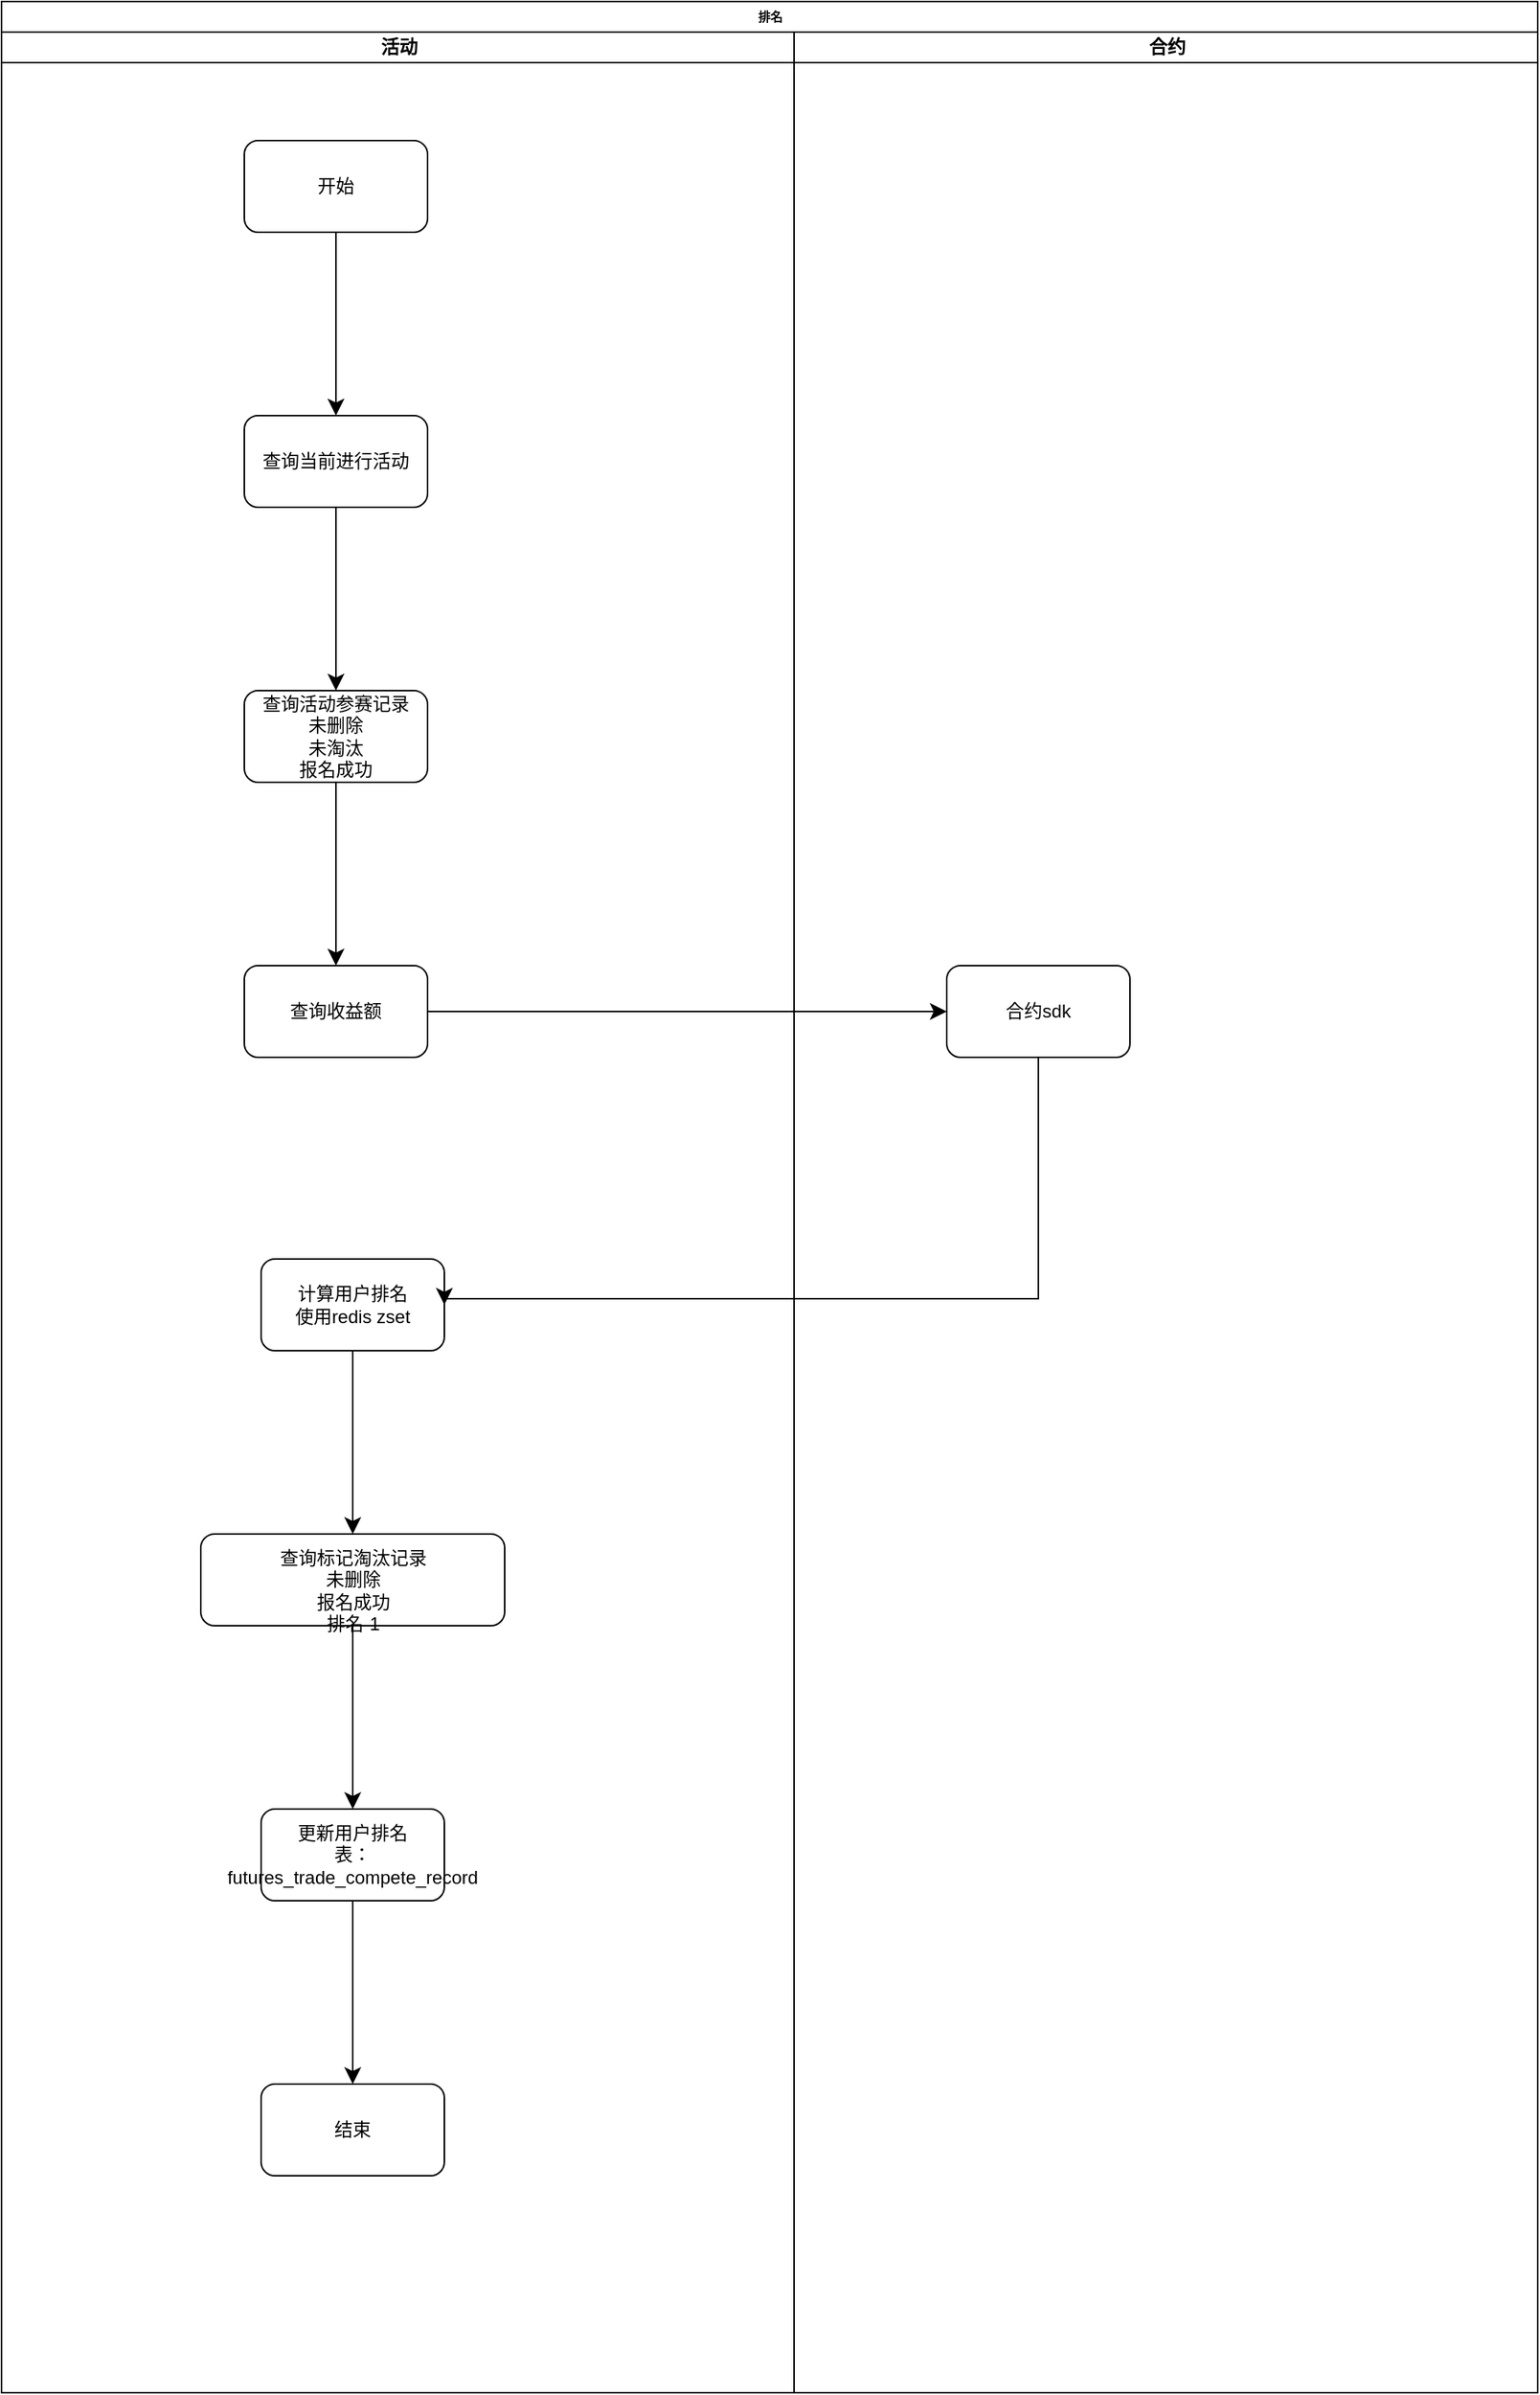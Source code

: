 <mxfile version="24.2.3" type="github">
  <diagram name="Page-1" id="74e2e168-ea6b-b213-b513-2b3c1d86103e">
    <mxGraphModel dx="954" dy="739" grid="0" gridSize="10" guides="1" tooltips="1" connect="1" arrows="1" fold="1" page="1" pageScale="1" pageWidth="1100" pageHeight="850" background="none" math="0" shadow="0">
      <root>
        <mxCell id="0" />
        <mxCell id="1" parent="0" />
        <mxCell id="77e6c97f196da883-1" value="排名" style="swimlane;html=1;childLayout=stackLayout;startSize=20;rounded=0;shadow=0;labelBackgroundColor=none;strokeWidth=1;fontFamily=Verdana;fontSize=8;align=center;" parent="1" vertex="1">
          <mxGeometry x="70" y="40" width="1006" height="1565" as="geometry" />
        </mxCell>
        <mxCell id="77e6c97f196da883-2" value="活动" style="swimlane;html=1;startSize=20;" parent="77e6c97f196da883-1" vertex="1">
          <mxGeometry y="20" width="519" height="1545" as="geometry" />
        </mxCell>
        <mxCell id="7HxZAh4jDL76YrdutOJW-3" value="" style="edgeStyle=none;curved=1;rounded=0;orthogonalLoop=1;jettySize=auto;html=1;fontSize=12;startSize=8;endSize=8;" edge="1" parent="77e6c97f196da883-2" source="7HxZAh4jDL76YrdutOJW-1" target="7HxZAh4jDL76YrdutOJW-2">
          <mxGeometry relative="1" as="geometry" />
        </mxCell>
        <mxCell id="7HxZAh4jDL76YrdutOJW-1" value="开始" style="rounded=1;whiteSpace=wrap;html=1;" vertex="1" parent="77e6c97f196da883-2">
          <mxGeometry x="159" y="71" width="120" height="60" as="geometry" />
        </mxCell>
        <mxCell id="7HxZAh4jDL76YrdutOJW-5" value="" style="edgeStyle=none;curved=1;rounded=0;orthogonalLoop=1;jettySize=auto;html=1;fontSize=12;startSize=8;endSize=8;" edge="1" parent="77e6c97f196da883-2" source="7HxZAh4jDL76YrdutOJW-2" target="7HxZAh4jDL76YrdutOJW-4">
          <mxGeometry relative="1" as="geometry" />
        </mxCell>
        <mxCell id="7HxZAh4jDL76YrdutOJW-2" value="查询当前进行活动" style="whiteSpace=wrap;html=1;rounded=1;" vertex="1" parent="77e6c97f196da883-2">
          <mxGeometry x="159" y="251" width="120" height="60" as="geometry" />
        </mxCell>
        <mxCell id="7HxZAh4jDL76YrdutOJW-7" value="" style="edgeStyle=none;curved=1;rounded=0;orthogonalLoop=1;jettySize=auto;html=1;fontSize=12;startSize=8;endSize=8;" edge="1" parent="77e6c97f196da883-2" source="7HxZAh4jDL76YrdutOJW-4" target="7HxZAh4jDL76YrdutOJW-6">
          <mxGeometry relative="1" as="geometry" />
        </mxCell>
        <mxCell id="7HxZAh4jDL76YrdutOJW-4" value="查询活动参赛记录&lt;div&gt;未删除&lt;/div&gt;&lt;div&gt;未淘汰&lt;/div&gt;&lt;div&gt;报名成功&lt;/div&gt;" style="whiteSpace=wrap;html=1;rounded=1;" vertex="1" parent="77e6c97f196da883-2">
          <mxGeometry x="159" y="431" width="120" height="60" as="geometry" />
        </mxCell>
        <mxCell id="7HxZAh4jDL76YrdutOJW-6" value="查询收益额" style="whiteSpace=wrap;html=1;rounded=1;" vertex="1" parent="77e6c97f196da883-2">
          <mxGeometry x="159" y="611" width="120" height="60" as="geometry" />
        </mxCell>
        <mxCell id="7HxZAh4jDL76YrdutOJW-14" value="" style="edgeStyle=none;curved=1;rounded=0;orthogonalLoop=1;jettySize=auto;html=1;fontSize=12;startSize=8;endSize=8;" edge="1" parent="77e6c97f196da883-2" source="7HxZAh4jDL76YrdutOJW-10" target="7HxZAh4jDL76YrdutOJW-13">
          <mxGeometry relative="1" as="geometry" />
        </mxCell>
        <mxCell id="7HxZAh4jDL76YrdutOJW-10" value="计算用户排名&lt;div&gt;使用redis zset&lt;/div&gt;" style="whiteSpace=wrap;html=1;rounded=1;" vertex="1" parent="77e6c97f196da883-2">
          <mxGeometry x="170" y="803" width="120" height="60" as="geometry" />
        </mxCell>
        <mxCell id="7HxZAh4jDL76YrdutOJW-17" value="" style="edgeStyle=none;curved=1;rounded=0;orthogonalLoop=1;jettySize=auto;html=1;fontSize=12;startSize=8;endSize=8;" edge="1" parent="77e6c97f196da883-2" source="7HxZAh4jDL76YrdutOJW-13" target="7HxZAh4jDL76YrdutOJW-16">
          <mxGeometry relative="1" as="geometry" />
        </mxCell>
        <mxCell id="7HxZAh4jDL76YrdutOJW-13" value="&lt;div&gt;&lt;br&gt;&lt;/div&gt;查询标记淘汰记录&lt;div&gt;未删除&lt;/div&gt;&lt;span style=&quot;background-color: initial;&quot;&gt;报名成功&lt;/span&gt;&lt;div&gt;&lt;span style=&quot;background-color: initial;&quot;&gt;排名-1&lt;/span&gt;&lt;/div&gt;" style="whiteSpace=wrap;html=1;rounded=1;" vertex="1" parent="77e6c97f196da883-2">
          <mxGeometry x="130.5" y="983" width="199" height="60" as="geometry" />
        </mxCell>
        <mxCell id="7HxZAh4jDL76YrdutOJW-19" value="" style="edgeStyle=none;curved=1;rounded=0;orthogonalLoop=1;jettySize=auto;html=1;fontSize=12;startSize=8;endSize=8;" edge="1" parent="77e6c97f196da883-2" source="7HxZAh4jDL76YrdutOJW-16" target="7HxZAh4jDL76YrdutOJW-18">
          <mxGeometry relative="1" as="geometry" />
        </mxCell>
        <mxCell id="7HxZAh4jDL76YrdutOJW-16" value="更新用户排名&lt;div&gt;表：futures_trade_compete_record&lt;/div&gt;" style="whiteSpace=wrap;html=1;rounded=1;" vertex="1" parent="77e6c97f196da883-2">
          <mxGeometry x="170" y="1163" width="120" height="60" as="geometry" />
        </mxCell>
        <mxCell id="7HxZAh4jDL76YrdutOJW-18" value="结束" style="whiteSpace=wrap;html=1;rounded=1;" vertex="1" parent="77e6c97f196da883-2">
          <mxGeometry x="170" y="1343" width="120" height="60" as="geometry" />
        </mxCell>
        <mxCell id="77e6c97f196da883-3" value="合约" style="swimlane;html=1;startSize=20;" parent="77e6c97f196da883-1" vertex="1">
          <mxGeometry x="519" y="20" width="487" height="1545" as="geometry" />
        </mxCell>
        <mxCell id="7HxZAh4jDL76YrdutOJW-8" value="合约sdk" style="whiteSpace=wrap;html=1;rounded=1;" vertex="1" parent="77e6c97f196da883-3">
          <mxGeometry x="100" y="611" width="120" height="60" as="geometry" />
        </mxCell>
        <mxCell id="7HxZAh4jDL76YrdutOJW-9" value="" style="edgeStyle=none;curved=1;rounded=0;orthogonalLoop=1;jettySize=auto;html=1;fontSize=12;startSize=8;endSize=8;" edge="1" parent="77e6c97f196da883-1" source="7HxZAh4jDL76YrdutOJW-6" target="7HxZAh4jDL76YrdutOJW-8">
          <mxGeometry relative="1" as="geometry" />
        </mxCell>
        <mxCell id="7HxZAh4jDL76YrdutOJW-12" value="" style="edgeStyle=segmentEdgeStyle;endArrow=classic;html=1;curved=0;rounded=0;endSize=8;startSize=8;sourcePerimeterSpacing=0;targetPerimeterSpacing=0;fontSize=12;exitX=0.5;exitY=1;exitDx=0;exitDy=0;entryX=1;entryY=0.5;entryDx=0;entryDy=0;" edge="1" parent="77e6c97f196da883-1" source="7HxZAh4jDL76YrdutOJW-8" target="7HxZAh4jDL76YrdutOJW-10">
          <mxGeometry width="140" relative="1" as="geometry">
            <mxPoint x="265" y="738" as="sourcePoint" />
            <mxPoint x="405" y="798" as="targetPoint" />
            <Array as="points">
              <mxPoint x="679" y="849" />
              <mxPoint x="290" y="849" />
            </Array>
          </mxGeometry>
        </mxCell>
      </root>
    </mxGraphModel>
  </diagram>
</mxfile>
